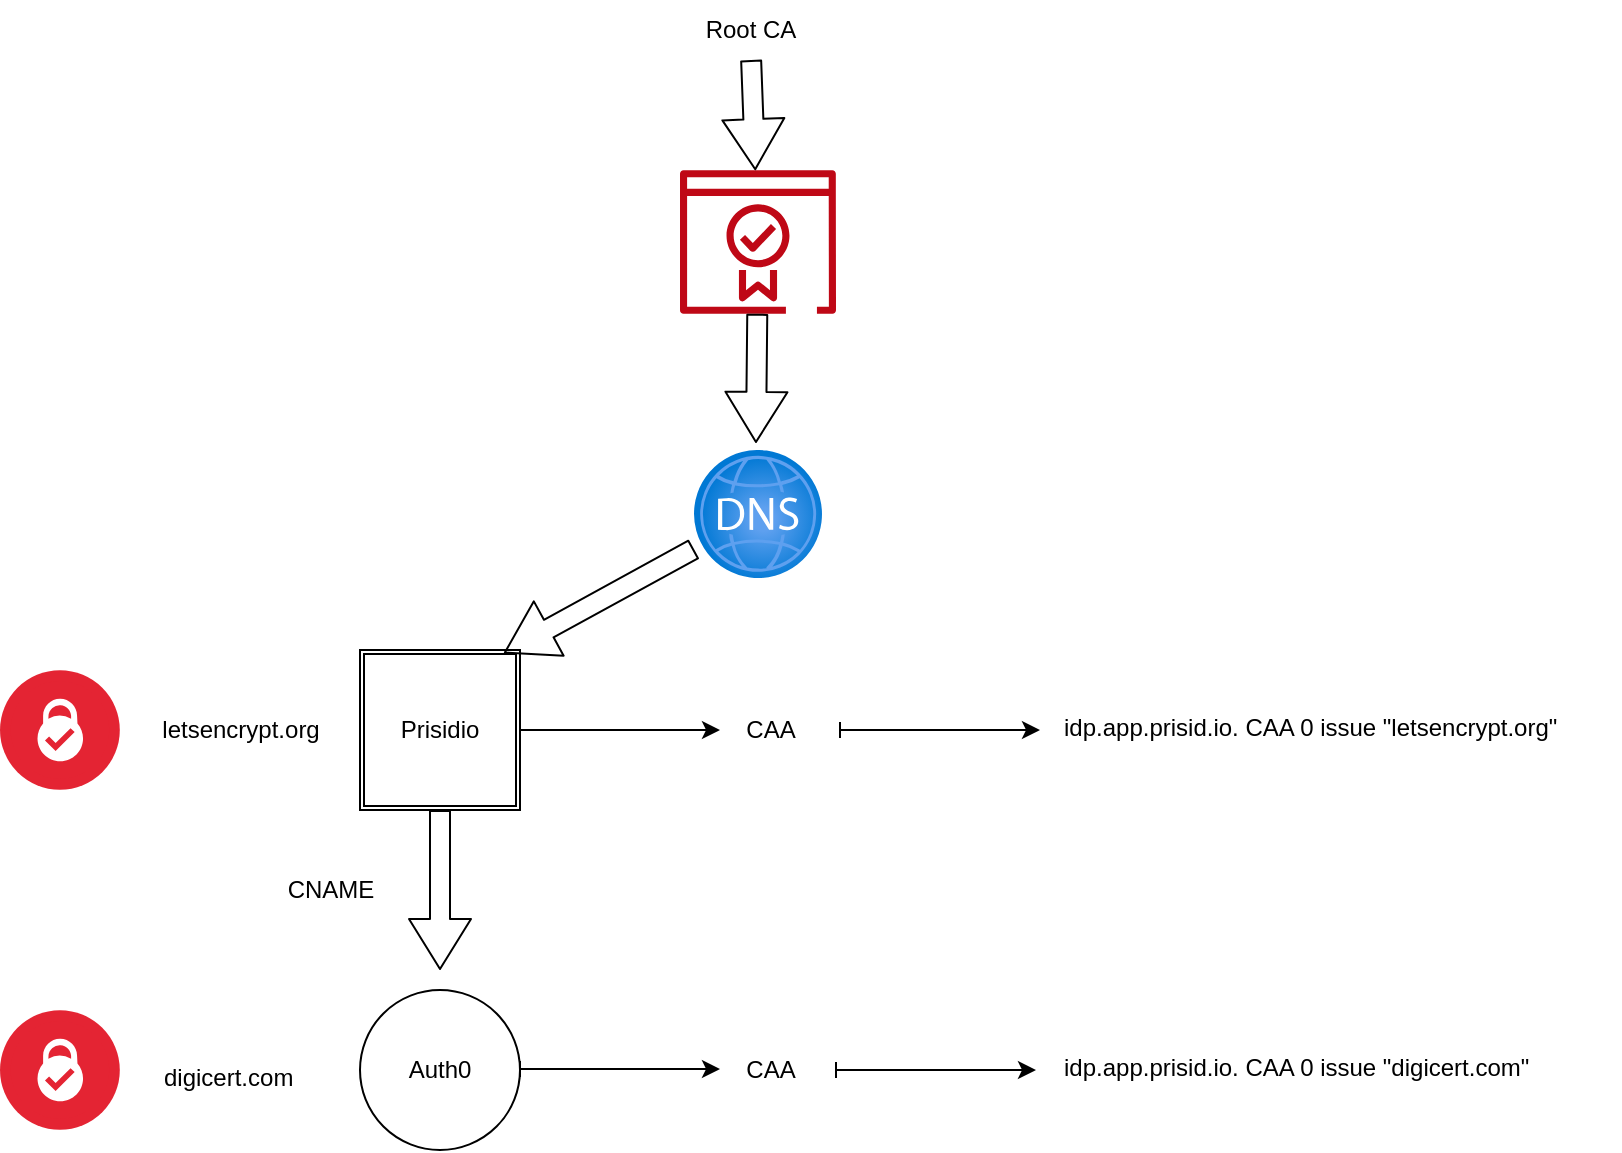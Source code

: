 <mxfile>
    <diagram id="iJT2D5yEjtj8TUW9Kxwt" name="Page-1">
        <mxGraphModel dx="1088" dy="643" grid="1" gridSize="10" guides="1" tooltips="1" connect="1" arrows="1" fold="1" page="1" pageScale="1" pageWidth="850" pageHeight="1100" math="0" shadow="0">
            <root>
                <mxCell id="0"/>
                <mxCell id="1" parent="0"/>
                <mxCell id="2" value="" style="sketch=0;outlineConnect=0;fontColor=#232F3E;gradientColor=none;fillColor=#BF0816;strokeColor=none;dashed=0;verticalLabelPosition=bottom;verticalAlign=top;align=center;html=1;fontSize=12;fontStyle=0;aspect=fixed;pointerEvents=1;shape=mxgraph.aws4.certificate_manager_2;" vertex="1" parent="1">
                    <mxGeometry x="380" y="110" width="78" height="72" as="geometry"/>
                </mxCell>
                <mxCell id="3" value="Root CA" style="text;html=1;align=center;verticalAlign=middle;resizable=0;points=[];autosize=1;strokeColor=none;fillColor=none;" vertex="1" parent="1">
                    <mxGeometry x="380" y="25" width="70" height="30" as="geometry"/>
                </mxCell>
                <mxCell id="5" value="" style="edgeStyle=none;orthogonalLoop=1;jettySize=auto;html=1;shape=flexArrow;rounded=1;startSize=8;endSize=8;" edge="1" parent="1" source="3" target="2">
                    <mxGeometry width="100" relative="1" as="geometry">
                        <mxPoint x="340" y="80" as="sourcePoint"/>
                        <mxPoint x="440" y="80" as="targetPoint"/>
                        <Array as="points"/>
                    </mxGeometry>
                </mxCell>
                <mxCell id="6" value="" style="aspect=fixed;html=1;points=[];align=center;image;fontSize=12;image=img/lib/azure2/networking/DNS_Zones.svg;" vertex="1" parent="1">
                    <mxGeometry x="387" y="250" width="64" height="64" as="geometry"/>
                </mxCell>
                <mxCell id="8" value="" style="edgeStyle=none;orthogonalLoop=1;jettySize=auto;html=1;shape=flexArrow;rounded=1;startSize=8;endSize=8;entryX=0.484;entryY=-0.055;entryDx=0;entryDy=0;entryPerimeter=0;" edge="1" parent="1" source="2" target="6">
                    <mxGeometry width="100" relative="1" as="geometry">
                        <mxPoint x="290" y="200" as="sourcePoint"/>
                        <mxPoint x="390" y="200" as="targetPoint"/>
                        <Array as="points"/>
                    </mxGeometry>
                </mxCell>
                <mxCell id="9" value="&lt;meta charset=&quot;utf-8&quot;&gt;letsencrypt.org" style="text;html=1;align=center;verticalAlign=middle;resizable=0;points=[];autosize=1;strokeColor=none;fillColor=none;" vertex="1" parent="1">
                    <mxGeometry x="110" y="375" width="100" height="30" as="geometry"/>
                </mxCell>
                <mxCell id="10" value="Prisidio" style="shape=ext;double=1;whiteSpace=wrap;html=1;aspect=fixed;" vertex="1" parent="1">
                    <mxGeometry x="220" y="350" width="80" height="80" as="geometry"/>
                </mxCell>
                <mxCell id="12" value="" style="edgeStyle=none;orthogonalLoop=1;jettySize=auto;html=1;shape=flexArrow;rounded=1;startSize=8;endSize=8;entryX=0.9;entryY=0.019;entryDx=0;entryDy=0;entryPerimeter=0;" edge="1" parent="1" source="6" target="10">
                    <mxGeometry width="100" relative="1" as="geometry">
                        <mxPoint x="380" y="370" as="sourcePoint"/>
                        <mxPoint x="480" y="370" as="targetPoint"/>
                        <Array as="points"/>
                    </mxGeometry>
                </mxCell>
                <mxCell id="13" value="" style="aspect=fixed;perimeter=ellipsePerimeter;html=1;align=center;shadow=0;dashed=0;fontColor=#4277BB;labelBackgroundColor=#ffffff;fontSize=12;spacingTop=3;image;image=img/lib/ibm/blockchain/certificate_authority.svg;" vertex="1" parent="1">
                    <mxGeometry x="40" y="360" width="60" height="60" as="geometry"/>
                </mxCell>
                <mxCell id="15" value="" style="edgeStyle=none;orthogonalLoop=1;jettySize=auto;html=1;shape=flexArrow;rounded=1;startSize=8;endSize=8;exitX=0.5;exitY=1;exitDx=0;exitDy=0;" edge="1" parent="1" source="10">
                    <mxGeometry width="100" relative="1" as="geometry">
                        <mxPoint x="210" y="460" as="sourcePoint"/>
                        <mxPoint x="260" y="510" as="targetPoint"/>
                        <Array as="points"/>
                    </mxGeometry>
                </mxCell>
                <mxCell id="16" value="Auth0" style="ellipse;whiteSpace=wrap;html=1;aspect=fixed;" vertex="1" parent="1">
                    <mxGeometry x="220" y="520" width="80" height="80" as="geometry"/>
                </mxCell>
                <mxCell id="17" value="" style="aspect=fixed;perimeter=ellipsePerimeter;html=1;align=center;shadow=0;dashed=0;fontColor=#4277BB;labelBackgroundColor=#ffffff;fontSize=12;spacingTop=3;image;image=img/lib/ibm/blockchain/certificate_authority.svg;" vertex="1" parent="1">
                    <mxGeometry x="40" y="530" width="60" height="60" as="geometry"/>
                </mxCell>
                <mxCell id="18" value="&lt;meta charset=&quot;utf-8&quot;&gt;digicert.com" style="text;whiteSpace=wrap;html=1;" vertex="1" parent="1">
                    <mxGeometry x="120" y="550" width="100" height="40" as="geometry"/>
                </mxCell>
                <mxCell id="19" value="CNAME" style="text;html=1;align=center;verticalAlign=middle;resizable=0;points=[];autosize=1;strokeColor=none;fillColor=none;" vertex="1" parent="1">
                    <mxGeometry x="170" y="455" width="70" height="30" as="geometry"/>
                </mxCell>
                <mxCell id="21" value="" style="edgeStyle=none;orthogonalLoop=1;jettySize=auto;html=1;endArrow=classic;startArrow=baseDash;startFill=0;" edge="1" parent="1">
                    <mxGeometry width="100" relative="1" as="geometry">
                        <mxPoint x="300" y="559.5" as="sourcePoint"/>
                        <mxPoint x="400" y="559.5" as="targetPoint"/>
                    </mxGeometry>
                </mxCell>
                <mxCell id="22" value="CAA" style="text;html=1;align=center;verticalAlign=middle;resizable=0;points=[];autosize=1;strokeColor=none;fillColor=none;" vertex="1" parent="1">
                    <mxGeometry x="400" y="545" width="50" height="30" as="geometry"/>
                </mxCell>
                <mxCell id="24" value="CAA" style="text;html=1;align=center;verticalAlign=middle;resizable=0;points=[];autosize=1;strokeColor=none;fillColor=none;" vertex="1" parent="1">
                    <mxGeometry x="400" y="375" width="50" height="30" as="geometry"/>
                </mxCell>
                <mxCell id="25" value="" style="edgeStyle=none;orthogonalLoop=1;jettySize=auto;html=1;endArrow=classic;startArrow=baseDash;startFill=0;exitX=1;exitY=0.5;exitDx=0;exitDy=0;" edge="1" parent="1" source="10">
                    <mxGeometry width="100" relative="1" as="geometry">
                        <mxPoint x="340" y="400" as="sourcePoint"/>
                        <mxPoint x="400" y="390" as="targetPoint"/>
                    </mxGeometry>
                </mxCell>
                <mxCell id="26" value="" style="edgeStyle=none;orthogonalLoop=1;jettySize=auto;html=1;endArrow=classic;startArrow=baseDash;startFill=0;" edge="1" parent="1">
                    <mxGeometry width="100" relative="1" as="geometry">
                        <mxPoint x="460" y="390" as="sourcePoint"/>
                        <mxPoint x="560" y="390" as="targetPoint"/>
                    </mxGeometry>
                </mxCell>
                <mxCell id="27" value="&lt;meta charset=&quot;utf-8&quot;&gt;idp.app.prisid.io. CAA 0 issue &quot;letsencrypt.org&quot;" style="text;whiteSpace=wrap;html=1;" vertex="1" parent="1">
                    <mxGeometry x="570" y="375" width="280" height="40" as="geometry"/>
                </mxCell>
                <mxCell id="28" value="&lt;meta charset=&quot;utf-8&quot;&gt;idp.app.prisid.io. CAA 0 issue &quot;digicert.com&quot;" style="text;whiteSpace=wrap;html=1;" vertex="1" parent="1">
                    <mxGeometry x="570" y="545" width="270" height="40" as="geometry"/>
                </mxCell>
                <mxCell id="29" value="" style="edgeStyle=none;orthogonalLoop=1;jettySize=auto;html=1;endArrow=classic;startArrow=baseDash;startFill=0;exitX=1;exitY=0.5;exitDx=0;exitDy=0;" edge="1" parent="1">
                    <mxGeometry width="100" relative="1" as="geometry">
                        <mxPoint x="458" y="560" as="sourcePoint"/>
                        <mxPoint x="558" y="560" as="targetPoint"/>
                    </mxGeometry>
                </mxCell>
            </root>
        </mxGraphModel>
    </diagram>
</mxfile>